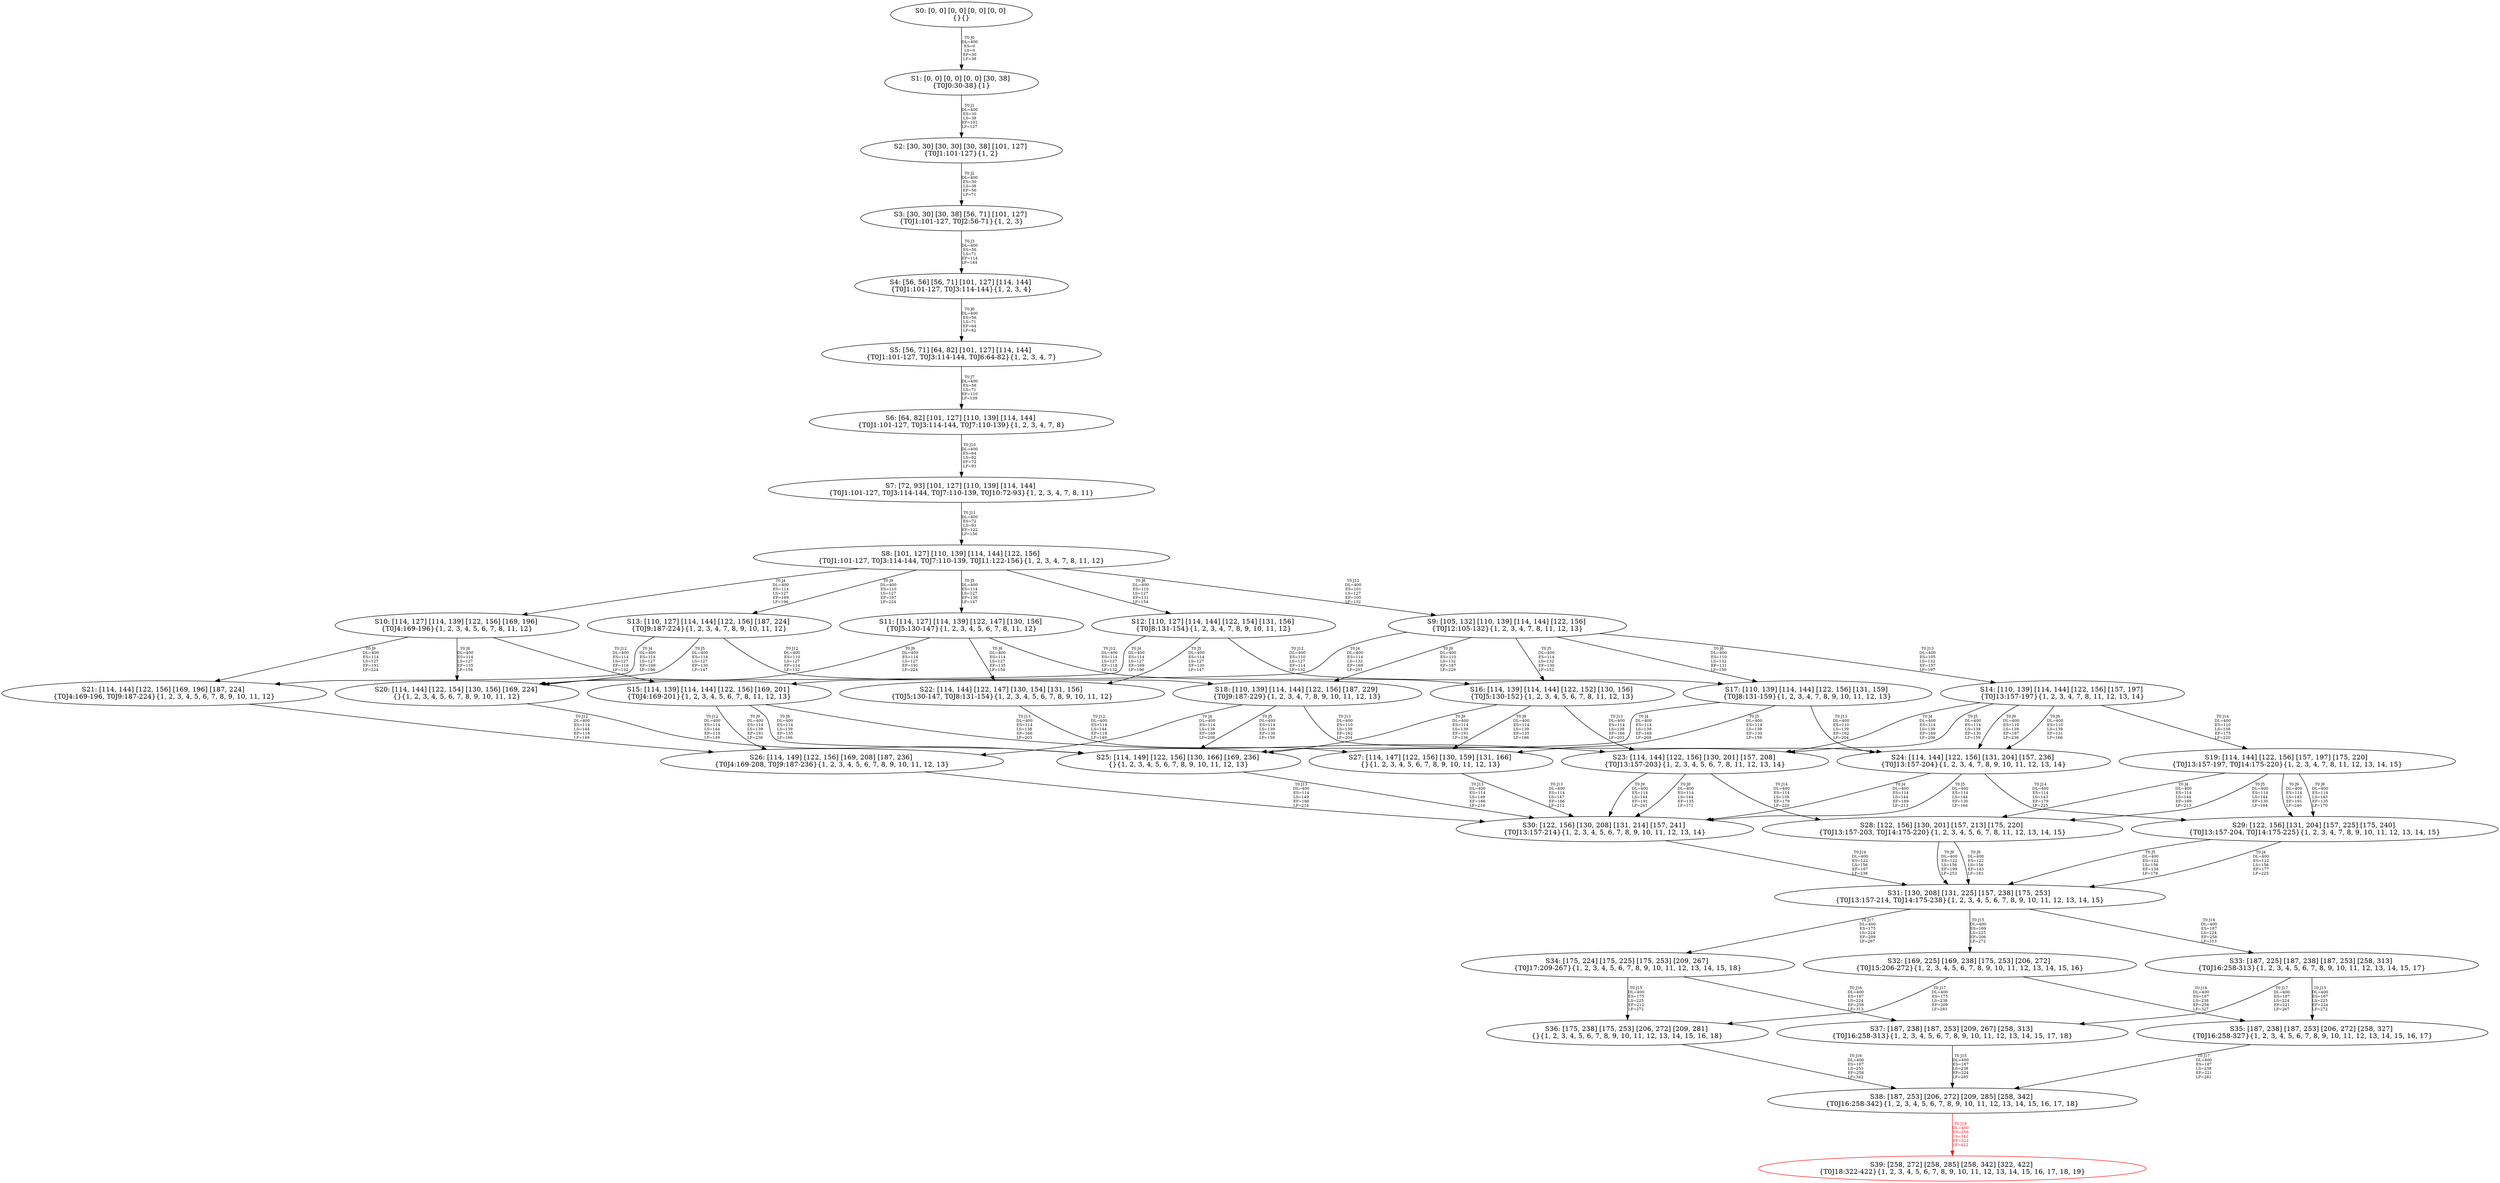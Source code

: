 digraph {
	S0[label="S0: [0, 0] [0, 0] [0, 0] [0, 0] \n{}{}"];
	S1[label="S1: [0, 0] [0, 0] [0, 0] [30, 38] \n{T0J0:30-38}{1}"];
	S2[label="S2: [30, 30] [30, 30] [30, 38] [101, 127] \n{T0J1:101-127}{1, 2}"];
	S3[label="S3: [30, 30] [30, 38] [56, 71] [101, 127] \n{T0J1:101-127, T0J2:56-71}{1, 2, 3}"];
	S4[label="S4: [56, 56] [56, 71] [101, 127] [114, 144] \n{T0J1:101-127, T0J3:114-144}{1, 2, 3, 4}"];
	S5[label="S5: [56, 71] [64, 82] [101, 127] [114, 144] \n{T0J1:101-127, T0J3:114-144, T0J6:64-82}{1, 2, 3, 4, 7}"];
	S6[label="S6: [64, 82] [101, 127] [110, 139] [114, 144] \n{T0J1:101-127, T0J3:114-144, T0J7:110-139}{1, 2, 3, 4, 7, 8}"];
	S7[label="S7: [72, 93] [101, 127] [110, 139] [114, 144] \n{T0J1:101-127, T0J3:114-144, T0J7:110-139, T0J10:72-93}{1, 2, 3, 4, 7, 8, 11}"];
	S8[label="S8: [101, 127] [110, 139] [114, 144] [122, 156] \n{T0J1:101-127, T0J3:114-144, T0J7:110-139, T0J11:122-156}{1, 2, 3, 4, 7, 8, 11, 12}"];
	S9[label="S9: [105, 132] [110, 139] [114, 144] [122, 156] \n{T0J12:105-132}{1, 2, 3, 4, 7, 8, 11, 12, 13}"];
	S10[label="S10: [114, 127] [114, 139] [122, 156] [169, 196] \n{T0J4:169-196}{1, 2, 3, 4, 5, 6, 7, 8, 11, 12}"];
	S11[label="S11: [114, 127] [114, 139] [122, 147] [130, 156] \n{T0J5:130-147}{1, 2, 3, 4, 5, 6, 7, 8, 11, 12}"];
	S12[label="S12: [110, 127] [114, 144] [122, 154] [131, 156] \n{T0J8:131-154}{1, 2, 3, 4, 7, 8, 9, 10, 11, 12}"];
	S13[label="S13: [110, 127] [114, 144] [122, 156] [187, 224] \n{T0J9:187-224}{1, 2, 3, 4, 7, 8, 9, 10, 11, 12}"];
	S14[label="S14: [110, 139] [114, 144] [122, 156] [157, 197] \n{T0J13:157-197}{1, 2, 3, 4, 7, 8, 11, 12, 13, 14}"];
	S15[label="S15: [114, 139] [114, 144] [122, 156] [169, 201] \n{T0J4:169-201}{1, 2, 3, 4, 5, 6, 7, 8, 11, 12, 13}"];
	S16[label="S16: [114, 139] [114, 144] [122, 152] [130, 156] \n{T0J5:130-152}{1, 2, 3, 4, 5, 6, 7, 8, 11, 12, 13}"];
	S17[label="S17: [110, 139] [114, 144] [122, 156] [131, 159] \n{T0J8:131-159}{1, 2, 3, 4, 7, 8, 9, 10, 11, 12, 13}"];
	S18[label="S18: [110, 139] [114, 144] [122, 156] [187, 229] \n{T0J9:187-229}{1, 2, 3, 4, 7, 8, 9, 10, 11, 12, 13}"];
	S19[label="S19: [114, 144] [122, 156] [157, 197] [175, 220] \n{T0J13:157-197, T0J14:175-220}{1, 2, 3, 4, 7, 8, 11, 12, 13, 14, 15}"];
	S20[label="S20: [114, 144] [122, 154] [130, 156] [169, 224] \n{}{1, 2, 3, 4, 5, 6, 7, 8, 9, 10, 11, 12}"];
	S21[label="S21: [114, 144] [122, 156] [169, 196] [187, 224] \n{T0J4:169-196, T0J9:187-224}{1, 2, 3, 4, 5, 6, 7, 8, 9, 10, 11, 12}"];
	S22[label="S22: [114, 144] [122, 147] [130, 154] [131, 156] \n{T0J5:130-147, T0J8:131-154}{1, 2, 3, 4, 5, 6, 7, 8, 9, 10, 11, 12}"];
	S23[label="S23: [114, 144] [122, 156] [130, 201] [157, 208] \n{T0J13:157-203}{1, 2, 3, 4, 5, 6, 7, 8, 11, 12, 13, 14}"];
	S24[label="S24: [114, 144] [122, 156] [131, 204] [157, 236] \n{T0J13:157-204}{1, 2, 3, 4, 7, 8, 9, 10, 11, 12, 13, 14}"];
	S25[label="S25: [114, 149] [122, 156] [130, 166] [169, 236] \n{}{1, 2, 3, 4, 5, 6, 7, 8, 9, 10, 11, 12, 13}"];
	S26[label="S26: [114, 149] [122, 156] [169, 208] [187, 236] \n{T0J4:169-208, T0J9:187-236}{1, 2, 3, 4, 5, 6, 7, 8, 9, 10, 11, 12, 13}"];
	S27[label="S27: [114, 147] [122, 156] [130, 159] [131, 166] \n{}{1, 2, 3, 4, 5, 6, 7, 8, 9, 10, 11, 12, 13}"];
	S28[label="S28: [122, 156] [130, 201] [157, 213] [175, 220] \n{T0J13:157-203, T0J14:175-220}{1, 2, 3, 4, 5, 6, 7, 8, 11, 12, 13, 14, 15}"];
	S29[label="S29: [122, 156] [131, 204] [157, 225] [175, 240] \n{T0J13:157-204, T0J14:175-225}{1, 2, 3, 4, 7, 8, 9, 10, 11, 12, 13, 14, 15}"];
	S30[label="S30: [122, 156] [130, 208] [131, 214] [157, 241] \n{T0J13:157-214}{1, 2, 3, 4, 5, 6, 7, 8, 9, 10, 11, 12, 13, 14}"];
	S31[label="S31: [130, 208] [131, 225] [157, 238] [175, 253] \n{T0J13:157-214, T0J14:175-238}{1, 2, 3, 4, 5, 6, 7, 8, 9, 10, 11, 12, 13, 14, 15}"];
	S32[label="S32: [169, 225] [169, 238] [175, 253] [206, 272] \n{T0J15:206-272}{1, 2, 3, 4, 5, 6, 7, 8, 9, 10, 11, 12, 13, 14, 15, 16}"];
	S33[label="S33: [187, 225] [187, 238] [187, 253] [258, 313] \n{T0J16:258-313}{1, 2, 3, 4, 5, 6, 7, 8, 9, 10, 11, 12, 13, 14, 15, 17}"];
	S34[label="S34: [175, 224] [175, 225] [175, 253] [209, 267] \n{T0J17:209-267}{1, 2, 3, 4, 5, 6, 7, 8, 9, 10, 11, 12, 13, 14, 15, 18}"];
	S35[label="S35: [187, 238] [187, 253] [206, 272] [258, 327] \n{T0J16:258-327}{1, 2, 3, 4, 5, 6, 7, 8, 9, 10, 11, 12, 13, 14, 15, 16, 17}"];
	S36[label="S36: [175, 238] [175, 253] [206, 272] [209, 281] \n{}{1, 2, 3, 4, 5, 6, 7, 8, 9, 10, 11, 12, 13, 14, 15, 16, 18}"];
	S37[label="S37: [187, 238] [187, 253] [209, 267] [258, 313] \n{T0J16:258-313}{1, 2, 3, 4, 5, 6, 7, 8, 9, 10, 11, 12, 13, 14, 15, 17, 18}"];
	S38[label="S38: [187, 253] [206, 272] [209, 285] [258, 342] \n{T0J16:258-342}{1, 2, 3, 4, 5, 6, 7, 8, 9, 10, 11, 12, 13, 14, 15, 16, 17, 18}"];
	S39[label="S39: [258, 272] [258, 285] [258, 342] [322, 422] \n{T0J18:322-422}{1, 2, 3, 4, 5, 6, 7, 8, 9, 10, 11, 12, 13, 14, 15, 16, 17, 18, 19}"];
	S0 -> S1[label="T0 J0\nDL=400\nES=0\nLS=0\nEF=30\nLF=38",fontsize=8];
	S1 -> S2[label="T0 J1\nDL=400\nES=30\nLS=38\nEF=101\nLF=127",fontsize=8];
	S2 -> S3[label="T0 J2\nDL=400\nES=30\nLS=38\nEF=56\nLF=71",fontsize=8];
	S3 -> S4[label="T0 J3\nDL=400\nES=56\nLS=71\nEF=114\nLF=144",fontsize=8];
	S4 -> S5[label="T0 J6\nDL=400\nES=56\nLS=71\nEF=64\nLF=82",fontsize=8];
	S5 -> S6[label="T0 J7\nDL=400\nES=56\nLS=71\nEF=110\nLF=139",fontsize=8];
	S6 -> S7[label="T0 J10\nDL=400\nES=64\nLS=82\nEF=72\nLF=93",fontsize=8];
	S7 -> S8[label="T0 J11\nDL=400\nES=72\nLS=93\nEF=122\nLF=156",fontsize=8];
	S8 -> S10[label="T0 J4\nDL=400\nES=114\nLS=127\nEF=169\nLF=196",fontsize=8];
	S8 -> S11[label="T0 J5\nDL=400\nES=114\nLS=127\nEF=130\nLF=147",fontsize=8];
	S8 -> S12[label="T0 J8\nDL=400\nES=110\nLS=127\nEF=131\nLF=154",fontsize=8];
	S8 -> S13[label="T0 J9\nDL=400\nES=110\nLS=127\nEF=187\nLF=224",fontsize=8];
	S8 -> S9[label="T0 J12\nDL=400\nES=101\nLS=127\nEF=105\nLF=132",fontsize=8];
	S9 -> S15[label="T0 J4\nDL=400\nES=114\nLS=132\nEF=169\nLF=201",fontsize=8];
	S9 -> S16[label="T0 J5\nDL=400\nES=114\nLS=132\nEF=130\nLF=152",fontsize=8];
	S9 -> S17[label="T0 J8\nDL=400\nES=110\nLS=132\nEF=131\nLF=159",fontsize=8];
	S9 -> S18[label="T0 J9\nDL=400\nES=110\nLS=132\nEF=187\nLF=229",fontsize=8];
	S9 -> S14[label="T0 J13\nDL=400\nES=105\nLS=132\nEF=157\nLF=197",fontsize=8];
	S10 -> S20[label="T0 J8\nDL=400\nES=114\nLS=127\nEF=135\nLF=154",fontsize=8];
	S10 -> S21[label="T0 J9\nDL=400\nES=114\nLS=127\nEF=191\nLF=224",fontsize=8];
	S10 -> S15[label="T0 J12\nDL=400\nES=114\nLS=127\nEF=118\nLF=132",fontsize=8];
	S11 -> S22[label="T0 J8\nDL=400\nES=114\nLS=127\nEF=135\nLF=154",fontsize=8];
	S11 -> S20[label="T0 J9\nDL=400\nES=114\nLS=127\nEF=191\nLF=224",fontsize=8];
	S11 -> S16[label="T0 J12\nDL=400\nES=114\nLS=127\nEF=118\nLF=132",fontsize=8];
	S12 -> S20[label="T0 J4\nDL=400\nES=114\nLS=127\nEF=169\nLF=196",fontsize=8];
	S12 -> S22[label="T0 J5\nDL=400\nES=114\nLS=127\nEF=130\nLF=147",fontsize=8];
	S12 -> S17[label="T0 J12\nDL=400\nES=110\nLS=127\nEF=114\nLF=132",fontsize=8];
	S13 -> S21[label="T0 J4\nDL=400\nES=114\nLS=127\nEF=169\nLF=196",fontsize=8];
	S13 -> S20[label="T0 J5\nDL=400\nES=114\nLS=127\nEF=130\nLF=147",fontsize=8];
	S13 -> S18[label="T0 J12\nDL=400\nES=110\nLS=127\nEF=114\nLF=132",fontsize=8];
	S14 -> S23[label="T0 J4\nDL=400\nES=114\nLS=139\nEF=169\nLF=208",fontsize=8];
	S14 -> S23[label="T0 J5\nDL=400\nES=114\nLS=139\nEF=130\nLF=159",fontsize=8];
	S14 -> S24[label="T0 J8\nDL=400\nES=110\nLS=139\nEF=131\nLF=166",fontsize=8];
	S14 -> S24[label="T0 J9\nDL=400\nES=110\nLS=139\nEF=187\nLF=236",fontsize=8];
	S14 -> S19[label="T0 J14\nDL=400\nES=110\nLS=138\nEF=175\nLF=220",fontsize=8];
	S15 -> S25[label="T0 J8\nDL=400\nES=114\nLS=139\nEF=135\nLF=166",fontsize=8];
	S15 -> S26[label="T0 J9\nDL=400\nES=114\nLS=139\nEF=191\nLF=236",fontsize=8];
	S15 -> S23[label="T0 J13\nDL=400\nES=114\nLS=138\nEF=166\nLF=203",fontsize=8];
	S16 -> S27[label="T0 J8\nDL=400\nES=114\nLS=139\nEF=135\nLF=166",fontsize=8];
	S16 -> S25[label="T0 J9\nDL=400\nES=114\nLS=139\nEF=191\nLF=236",fontsize=8];
	S16 -> S23[label="T0 J13\nDL=400\nES=114\nLS=138\nEF=166\nLF=203",fontsize=8];
	S17 -> S25[label="T0 J4\nDL=400\nES=114\nLS=139\nEF=169\nLF=208",fontsize=8];
	S17 -> S27[label="T0 J5\nDL=400\nES=114\nLS=139\nEF=130\nLF=159",fontsize=8];
	S17 -> S24[label="T0 J13\nDL=400\nES=110\nLS=139\nEF=162\nLF=204",fontsize=8];
	S18 -> S26[label="T0 J4\nDL=400\nES=114\nLS=139\nEF=169\nLF=208",fontsize=8];
	S18 -> S25[label="T0 J5\nDL=400\nES=114\nLS=139\nEF=130\nLF=159",fontsize=8];
	S18 -> S24[label="T0 J13\nDL=400\nES=110\nLS=139\nEF=162\nLF=204",fontsize=8];
	S19 -> S28[label="T0 J4\nDL=400\nES=114\nLS=144\nEF=169\nLF=213",fontsize=8];
	S19 -> S28[label="T0 J5\nDL=400\nES=114\nLS=144\nEF=130\nLF=164",fontsize=8];
	S19 -> S29[label="T0 J8\nDL=400\nES=114\nLS=143\nEF=135\nLF=170",fontsize=8];
	S19 -> S29[label="T0 J9\nDL=400\nES=114\nLS=143\nEF=191\nLF=240",fontsize=8];
	S20 -> S25[label="T0 J12\nDL=400\nES=114\nLS=144\nEF=118\nLF=149",fontsize=8];
	S21 -> S26[label="T0 J12\nDL=400\nES=114\nLS=144\nEF=118\nLF=149",fontsize=8];
	S22 -> S27[label="T0 J12\nDL=400\nES=114\nLS=144\nEF=118\nLF=149",fontsize=8];
	S23 -> S30[label="T0 J8\nDL=400\nES=114\nLS=144\nEF=135\nLF=171",fontsize=8];
	S23 -> S30[label="T0 J9\nDL=400\nES=114\nLS=144\nEF=191\nLF=241",fontsize=8];
	S23 -> S28[label="T0 J14\nDL=400\nES=114\nLS=138\nEF=179\nLF=220",fontsize=8];
	S24 -> S30[label="T0 J4\nDL=400\nES=114\nLS=144\nEF=169\nLF=213",fontsize=8];
	S24 -> S30[label="T0 J5\nDL=400\nES=114\nLS=144\nEF=130\nLF=164",fontsize=8];
	S24 -> S29[label="T0 J14\nDL=400\nES=114\nLS=143\nEF=179\nLF=225",fontsize=8];
	S25 -> S30[label="T0 J13\nDL=400\nES=114\nLS=149\nEF=166\nLF=214",fontsize=8];
	S26 -> S30[label="T0 J13\nDL=400\nES=114\nLS=149\nEF=166\nLF=214",fontsize=8];
	S27 -> S30[label="T0 J13\nDL=400\nES=114\nLS=147\nEF=166\nLF=212",fontsize=8];
	S28 -> S31[label="T0 J8\nDL=400\nES=122\nLS=156\nEF=143\nLF=183",fontsize=8];
	S28 -> S31[label="T0 J9\nDL=400\nES=122\nLS=156\nEF=199\nLF=253",fontsize=8];
	S29 -> S31[label="T0 J4\nDL=400\nES=122\nLS=156\nEF=177\nLF=225",fontsize=8];
	S29 -> S31[label="T0 J5\nDL=400\nES=122\nLS=156\nEF=138\nLF=176",fontsize=8];
	S30 -> S31[label="T0 J14\nDL=400\nES=122\nLS=156\nEF=187\nLF=238",fontsize=8];
	S31 -> S32[label="T0 J15\nDL=400\nES=169\nLS=225\nEF=206\nLF=272",fontsize=8];
	S31 -> S33[label="T0 J16\nDL=400\nES=187\nLS=224\nEF=258\nLF=313",fontsize=8];
	S31 -> S34[label="T0 J17\nDL=400\nES=175\nLS=224\nEF=209\nLF=267",fontsize=8];
	S32 -> S35[label="T0 J16\nDL=400\nES=187\nLS=238\nEF=258\nLF=327",fontsize=8];
	S32 -> S36[label="T0 J17\nDL=400\nES=175\nLS=238\nEF=209\nLF=281",fontsize=8];
	S33 -> S35[label="T0 J15\nDL=400\nES=187\nLS=225\nEF=224\nLF=272",fontsize=8];
	S33 -> S37[label="T0 J17\nDL=400\nES=187\nLS=224\nEF=221\nLF=267",fontsize=8];
	S34 -> S36[label="T0 J15\nDL=400\nES=175\nLS=225\nEF=212\nLF=272",fontsize=8];
	S34 -> S37[label="T0 J16\nDL=400\nES=187\nLS=224\nEF=258\nLF=313",fontsize=8];
	S35 -> S38[label="T0 J17\nDL=400\nES=187\nLS=238\nEF=221\nLF=281",fontsize=8];
	S36 -> S38[label="T0 J16\nDL=400\nES=187\nLS=253\nEF=258\nLF=342",fontsize=8];
	S37 -> S38[label="T0 J15\nDL=400\nES=187\nLS=238\nEF=224\nLF=285",fontsize=8];
	S38 -> S39[label="T0 J18\nDL=400\nES=258\nLS=342\nEF=322\nLF=422",color=Red,fontcolor=Red,fontsize=8];
S39[color=Red];
}
